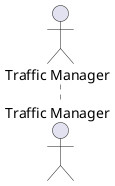 @startuml
'https://plantuml.com/sequence-diagram

autonumber
actor "Traffic Manager" as TP


@enduml